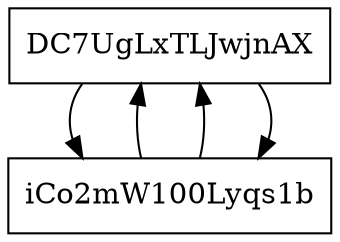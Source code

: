 digraph Transacciones{
node [shape=box]
graph[ranksep = "0.5", nodesep="0.6"];
DC7UgLxTLJwjnAX[labej="DC7UgLxTLJwjnAX&#92;np1"];
DC7UgLxTLJwjnAX->iCo2mW100Lyqs1b
iCo2mW100Lyqs1b->DC7UgLxTLJwjnAX
iCo2mW100Lyqs1b[labej="iCo2mW100Lyqs1b&#92;np2"];
iCo2mW100Lyqs1b->DC7UgLxTLJwjnAX
DC7UgLxTLJwjnAX->iCo2mW100Lyqs1b
}